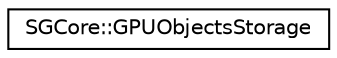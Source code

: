 digraph "Graphical Class Hierarchy"
{
 // LATEX_PDF_SIZE
  edge [fontname="Helvetica",fontsize="10",labelfontname="Helvetica",labelfontsize="10"];
  node [fontname="Helvetica",fontsize="10",shape=record];
  rankdir="LR";
  Node0 [label="SGCore::GPUObjectsStorage",height=0.2,width=0.4,color="black", fillcolor="white", style="filled",URL="$classSGCore_1_1GPUObjectsStorage.html",tooltip=" "];
}
